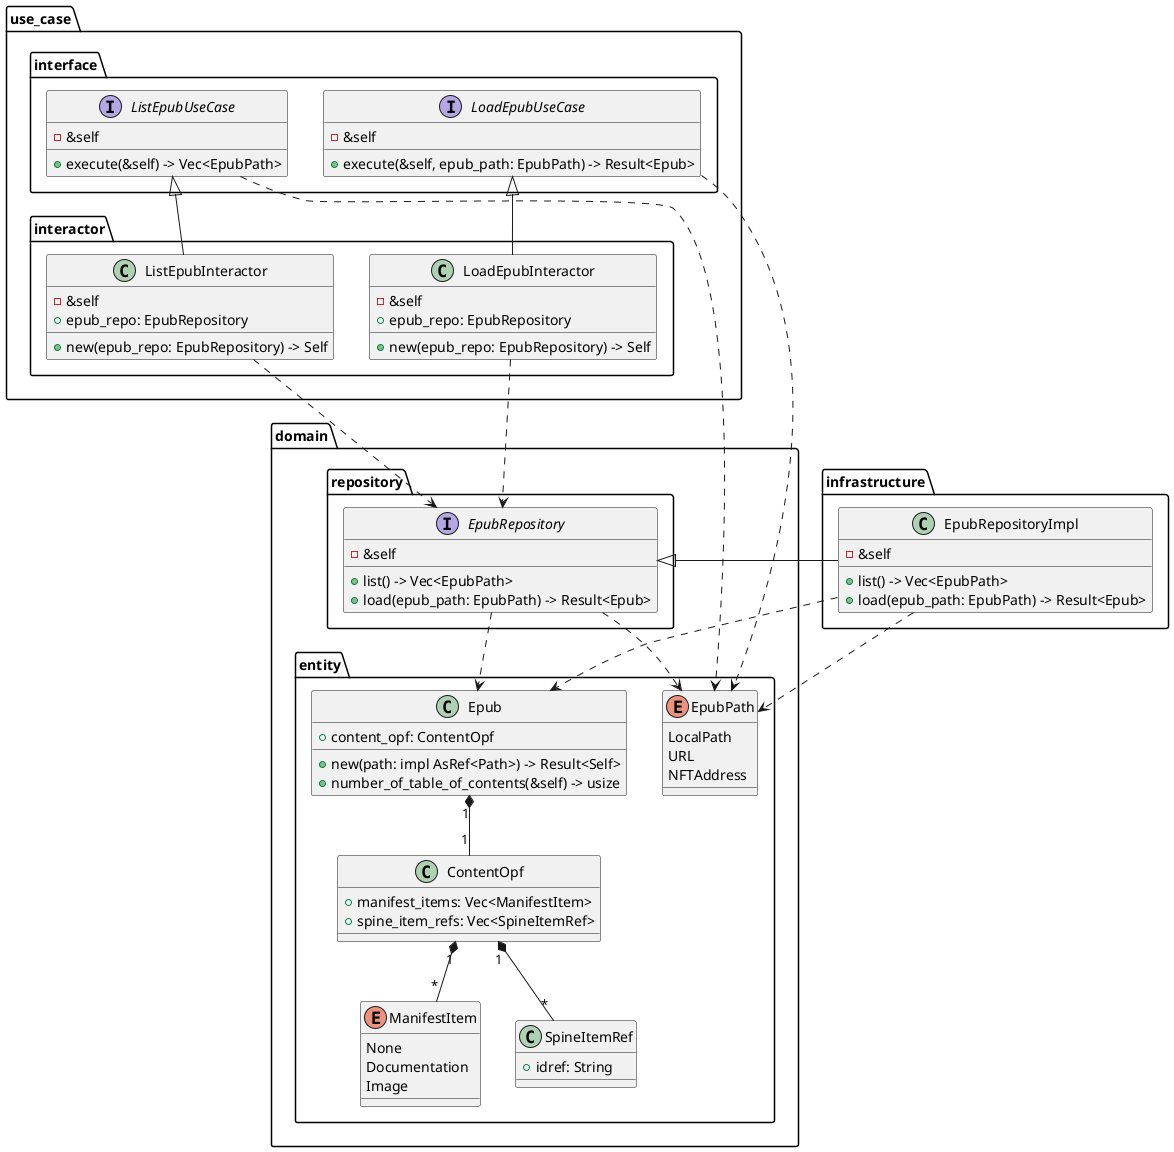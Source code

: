 @startuml
'https://plantuml.com/class-diagram

package "use_case" {
    package "interface" {
        interface ListEpubUseCase {
            -&self
            +execute(&self) -> Vec<EpubPath>
        }

        interface LoadEpubUseCase {
            -&self
            +execute(&self, epub_path: EpubPath) -> Result<Epub>
        }
    }

    package "interactor" {
        class ListEpubInteractor {
            -&self
            +epub_repo: EpubRepository
            +new(epub_repo: EpubRepository) -> Self
        }

        class LoadEpubInteractor {
            -&self
            +epub_repo: EpubRepository
            +new(epub_repo: EpubRepository) -> Self
        }
    }

    ListEpubUseCase <|-- ListEpubInteractor

    LoadEpubUseCase <|-- LoadEpubInteractor
}

package "infrastructure" {
    class EpubRepositoryImpl {
        -&self
        +list() -> Vec<EpubPath>
        +load(epub_path: EpubPath) -> Result<Epub>
    }
}

package "domain" {
    package "repository" {

        interface EpubRepository {
            -&self
            +list() -> Vec<EpubPath>
            +load(epub_path: EpubPath) -> Result<Epub>
        }

        ListEpubInteractor ..> EpubRepository
        LoadEpubInteractor ..> EpubRepository

        EpubRepository <|-- EpubRepositoryImpl
    }

    package "entity" {
        enum EpubPath {
            LocalPath
            URL
            NFTAddress
        }

        class Epub {
            +new(path: impl AsRef<Path>) -> Result<Self>
            +number_of_table_of_contents(&self) -> usize
            +content_opf: ContentOpf
        }

        class ContentOpf {
            +manifest_items: Vec<ManifestItem>
            +spine_item_refs: Vec<SpineItemRef>
        }

        enum ManifestItem {
            None
            Documentation
            Image
        }

        class SpineItemRef {
            +idref: String
        }

        EpubRepository ..> Epub
        EpubRepository ..> EpubPath
        EpubRepositoryImpl ..> Epub
        EpubRepositoryImpl ..> EpubPath

        ListEpubUseCase ..> EpubPath
        LoadEpubUseCase ..> EpubPath

        Epub "1" *-- "1" ContentOpf
        ContentOpf "1" *-- "*" ManifestItem
        ContentOpf "1" *-- "*" SpineItemRef
    }
}

@enduml